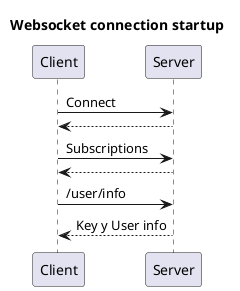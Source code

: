 @startuml 
title Websocket connection startup

Client -> Server : Connect
Client <-- Server

Client -> Server : Subscriptions
Client <-- Server

Client -> Server : /user/info
Client <-- Server : Key y User info


@enduml 